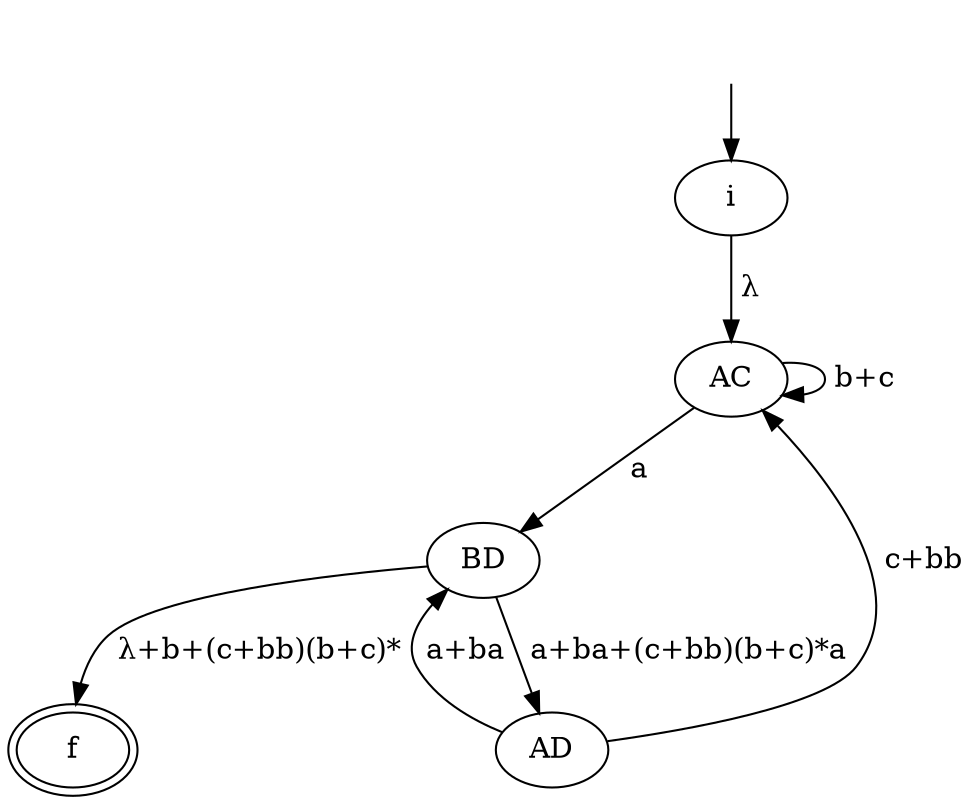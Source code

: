digraph "AFER" {
    _nil0 [style="invis"]
    _nil0 -> i [label=""]
    i -> AC [label=" λ"]
    AC -> AC [label=" b+c"]
    AC -> BD [label=" a"]
    AD -> AC [label=" c+bb"]
    AD -> BD [label=" a+ba"]
    BD -> AD [label=" a+ba+(c+bb)(b+c)*a"]
    BD -> f [label=" λ+b+(c+bb)(b+c)*"]
    f [peripheries=2]
}
